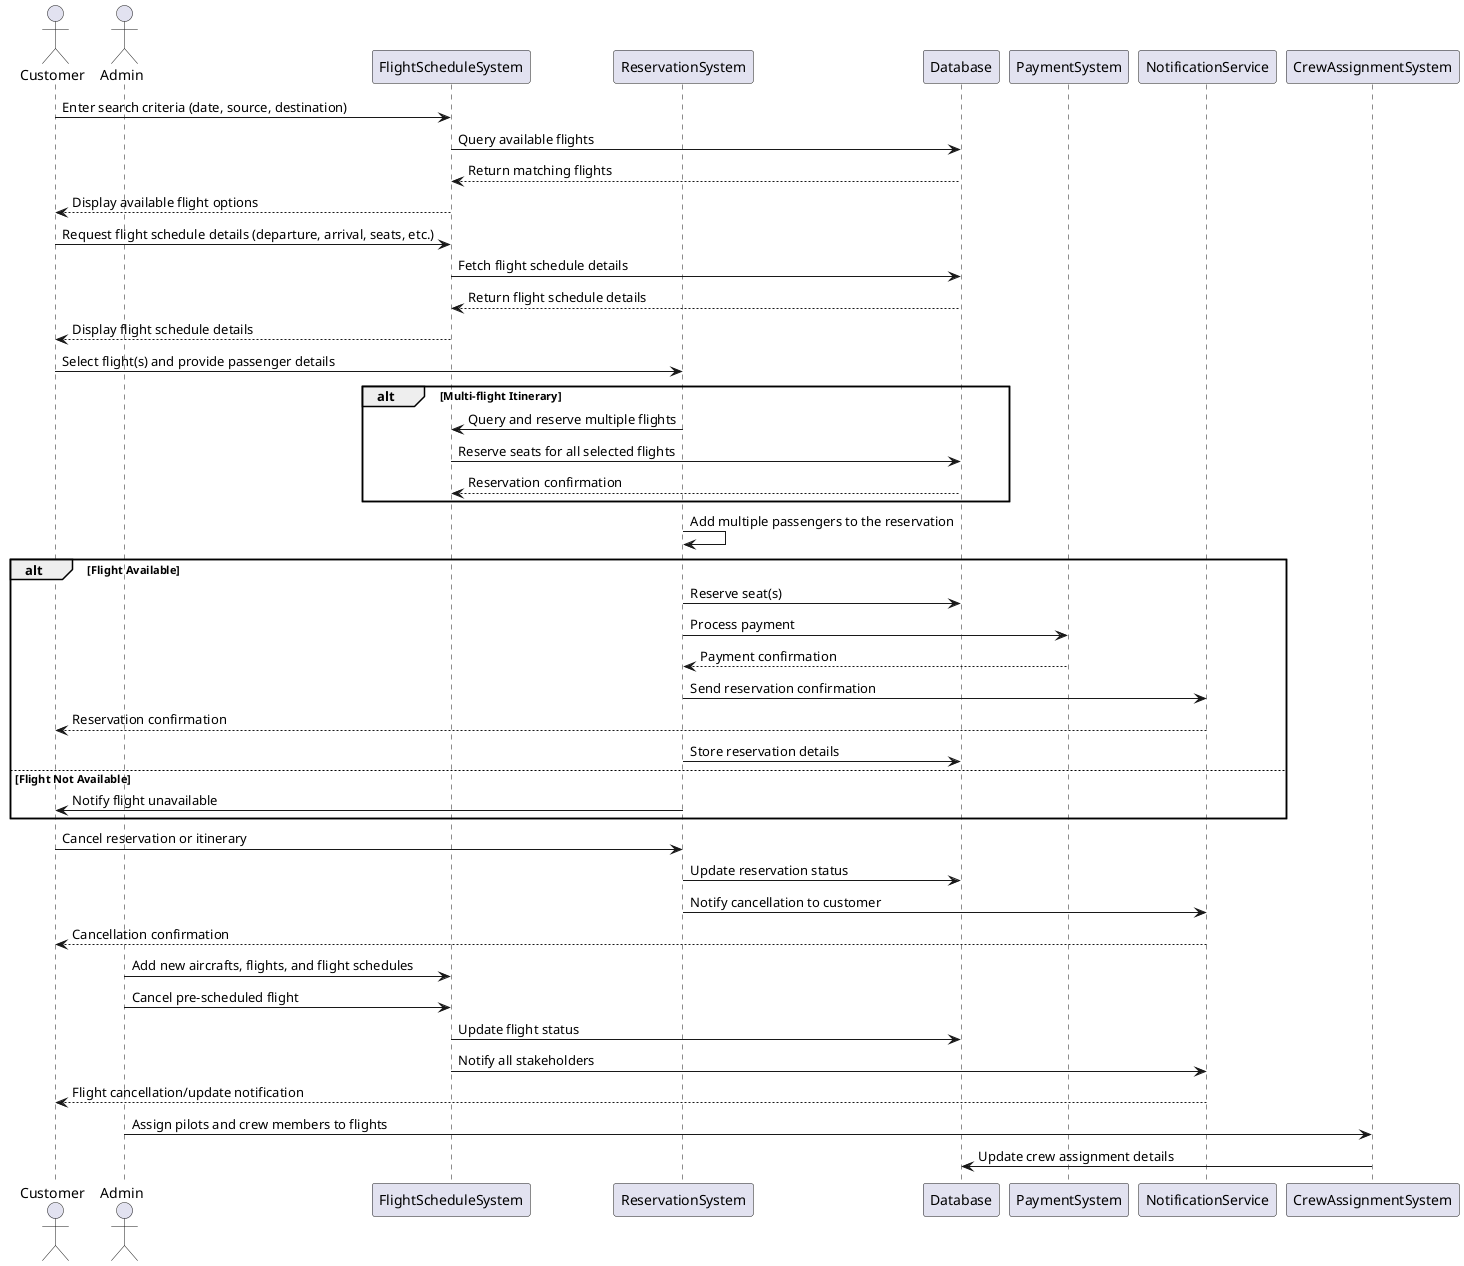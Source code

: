 @startuml sequence_example
actor Customer
actor Admin
participant FlightScheduleSystem
participant ReservationSystem
participant Database
participant PaymentSystem
participant NotificationService
participant CrewAssignmentSystem

Customer -> FlightScheduleSystem: Enter search criteria (date, source, destination)
FlightScheduleSystem -> Database: Query available flights
Database --> FlightScheduleSystem: Return matching flights
FlightScheduleSystem --> Customer: Display available flight options
Customer -> FlightScheduleSystem: Request flight schedule details (departure, arrival, seats, etc.)
FlightScheduleSystem -> Database: Fetch flight schedule details
Database --> FlightScheduleSystem: Return flight schedule details
FlightScheduleSystem --> Customer: Display flight schedule details

Customer -> ReservationSystem: Select flight(s) and provide passenger details

alt Multi-flight Itinerary
  ReservationSystem -> FlightScheduleSystem: Query and reserve multiple flights
  FlightScheduleSystem -> Database: Reserve seats for all selected flights
  Database --> FlightScheduleSystem: Reservation confirmation
end

ReservationSystem -> ReservationSystem: Add multiple passengers to the reservation
alt Flight Available
  ReservationSystem -> Database: Reserve seat(s)
  ReservationSystem -> PaymentSystem: Process payment
  PaymentSystem --> ReservationSystem: Payment confirmation
  ReservationSystem -> NotificationService: Send reservation confirmation
  NotificationService --> Customer: Reservation confirmation
  ReservationSystem -> Database: Store reservation details
else Flight Not Available
  ReservationSystem -> Customer: Notify flight unavailable
end

Customer -> ReservationSystem: Cancel reservation or itinerary
ReservationSystem -> Database: Update reservation status
ReservationSystem -> NotificationService: Notify cancellation to customer
NotificationService --> Customer: Cancellation confirmation

Admin -> FlightScheduleSystem: Add new aircrafts, flights, and flight schedules
Admin -> FlightScheduleSystem: Cancel pre-scheduled flight
FlightScheduleSystem -> Database: Update flight status
FlightScheduleSystem -> NotificationService: Notify all stakeholders
NotificationService --> Customer: Flight cancellation/update notification

Admin -> CrewAssignmentSystem: Assign pilots and crew members to flights
CrewAssignmentSystem -> Database: Update crew assignment details

@enduml




